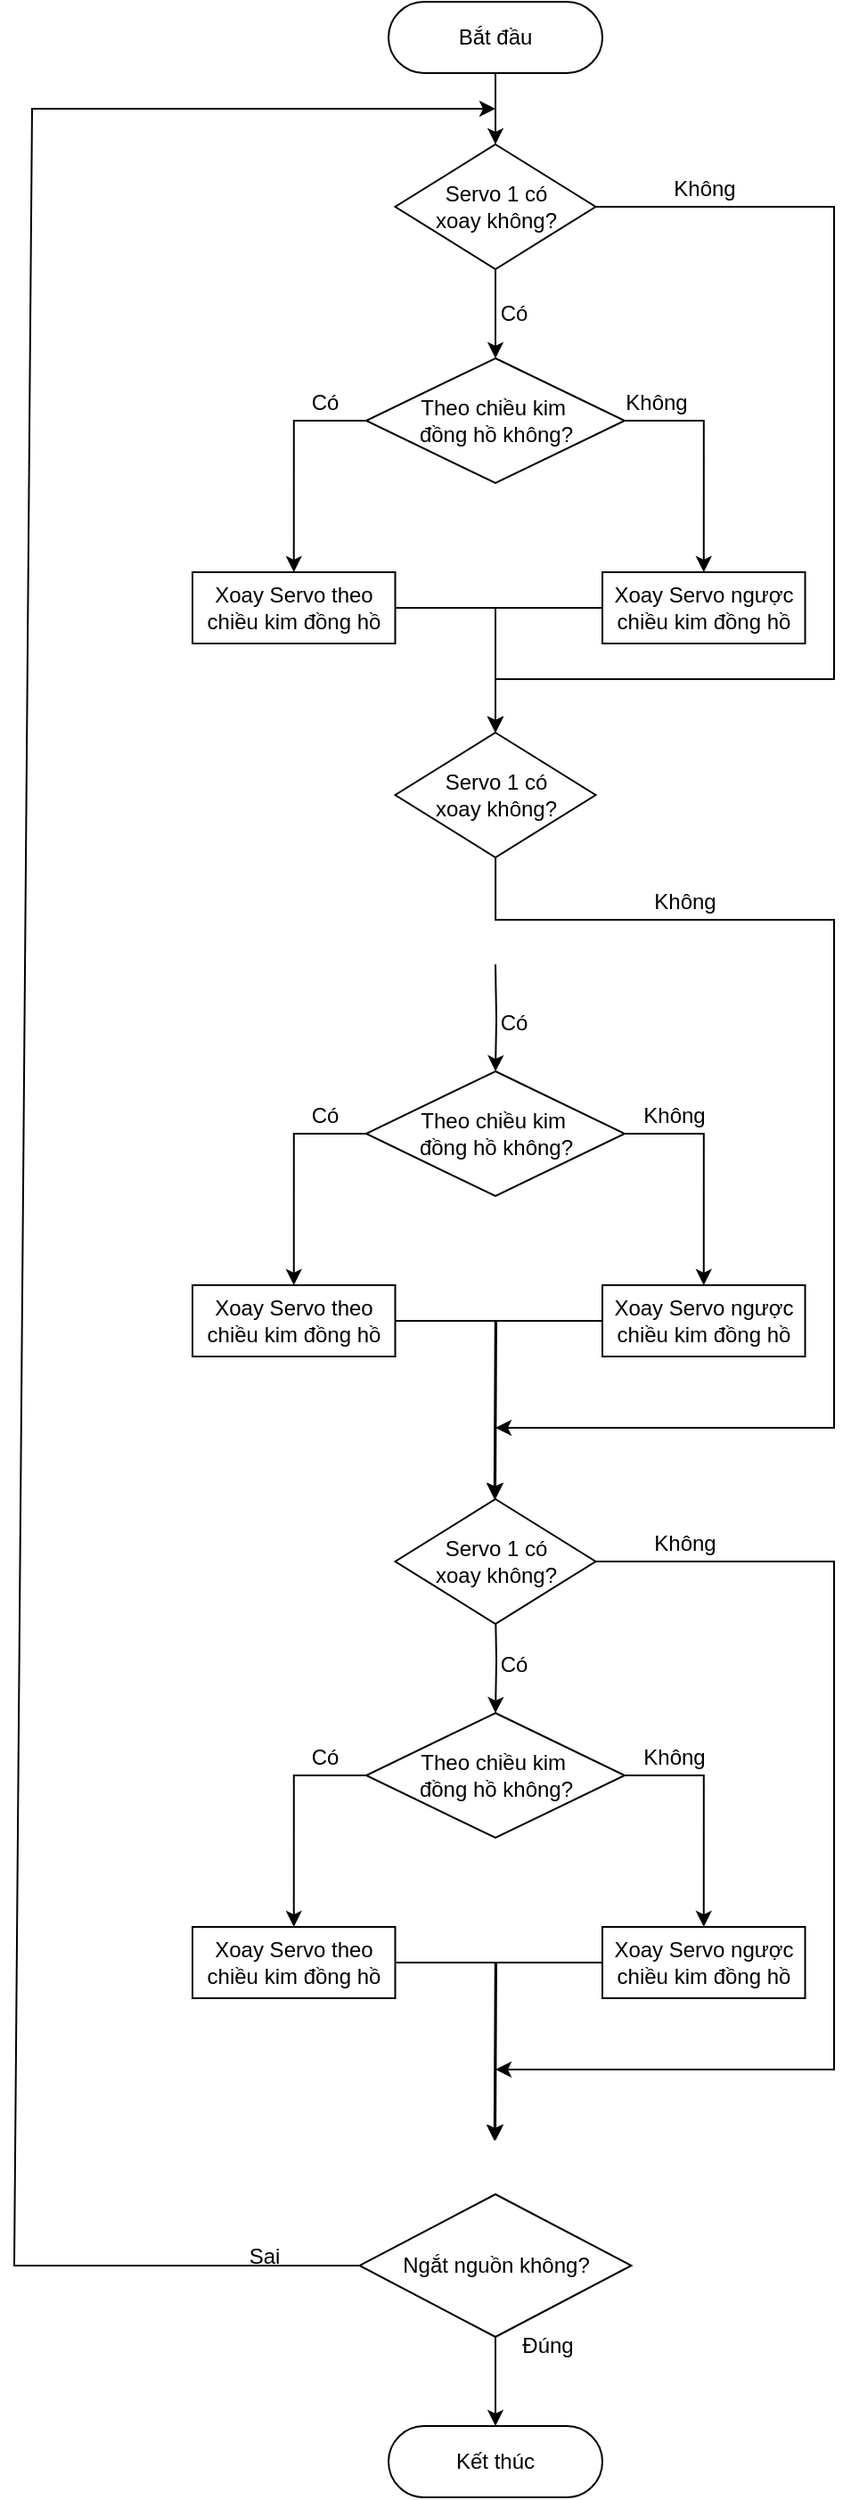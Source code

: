 <mxfile version="24.7.4">
  <diagram name="Page-1" id="16m1Tkc_4PqnQjn7PURB">
    <mxGraphModel dx="926" dy="1600" grid="1" gridSize="10" guides="1" tooltips="1" connect="1" arrows="1" fold="1" page="1" pageScale="1" pageWidth="827" pageHeight="1169" math="0" shadow="0">
      <root>
        <mxCell id="0" />
        <mxCell id="1" parent="0" />
        <mxCell id="2b9hVAnZYSUjPu87Jhxw-5" style="edgeStyle=orthogonalEdgeStyle;rounded=0;orthogonalLoop=1;jettySize=auto;html=1;entryX=0.5;entryY=0;entryDx=0;entryDy=0;" edge="1" parent="1" source="oF-FngDy0VFJLW9azzC3-1" target="2b9hVAnZYSUjPu87Jhxw-10">
          <mxGeometry relative="1" as="geometry">
            <mxPoint x="410" y="130" as="targetPoint" />
          </mxGeometry>
        </mxCell>
        <mxCell id="oF-FngDy0VFJLW9azzC3-1" value="Bắt đầu" style="rounded=1;whiteSpace=wrap;html=1;fontSize=12;glass=0;strokeWidth=1;shadow=0;arcSize=50;" parent="1" vertex="1">
          <mxGeometry x="350" y="-20" width="120" height="40" as="geometry" />
        </mxCell>
        <mxCell id="oF-FngDy0VFJLW9azzC3-3" value="Kết thúc" style="rounded=1;whiteSpace=wrap;html=1;fontSize=12;glass=0;strokeWidth=1;shadow=0;arcSize=50;" parent="1" vertex="1">
          <mxGeometry x="350" y="1340" width="120" height="40" as="geometry" />
        </mxCell>
        <mxCell id="oF-FngDy0VFJLW9azzC3-30" value="Ngắt nguồn không?" style="rhombus;whiteSpace=wrap;html=1;" parent="1" vertex="1">
          <mxGeometry x="333.75" y="1210" width="152.5" height="80" as="geometry" />
        </mxCell>
        <mxCell id="oF-FngDy0VFJLW9azzC3-31" value="" style="endArrow=classic;html=1;rounded=0;exitX=0.5;exitY=1;exitDx=0;exitDy=0;entryX=0.5;entryY=0;entryDx=0;entryDy=0;" parent="1" source="oF-FngDy0VFJLW9azzC3-30" target="oF-FngDy0VFJLW9azzC3-3" edge="1">
          <mxGeometry width="50" height="50" relative="1" as="geometry">
            <mxPoint x="480" y="850" as="sourcePoint" />
            <mxPoint x="410" y="868" as="targetPoint" />
          </mxGeometry>
        </mxCell>
        <mxCell id="oF-FngDy0VFJLW9azzC3-32" value="Đúng" style="text;html=1;align=center;verticalAlign=middle;resizable=0;points=[];autosize=1;strokeColor=none;fillColor=none;" parent="1" vertex="1">
          <mxGeometry x="414" y="1280" width="50" height="30" as="geometry" />
        </mxCell>
        <mxCell id="oF-FngDy0VFJLW9azzC3-33" value="" style="endArrow=classic;html=1;rounded=0;exitX=0;exitY=0.5;exitDx=0;exitDy=0;" parent="1" source="oF-FngDy0VFJLW9azzC3-30" edge="1">
          <mxGeometry width="50" height="50" relative="1" as="geometry">
            <mxPoint x="333.75" y="730" as="sourcePoint" />
            <mxPoint x="410" y="40" as="targetPoint" />
            <Array as="points">
              <mxPoint x="140" y="1250" />
              <mxPoint x="150" y="40" />
            </Array>
          </mxGeometry>
        </mxCell>
        <mxCell id="oF-FngDy0VFJLW9azzC3-34" value="Sai" style="text;html=1;align=center;verticalAlign=middle;resizable=0;points=[];autosize=1;strokeColor=none;fillColor=none;" parent="1" vertex="1">
          <mxGeometry x="260" y="1230" width="40" height="30" as="geometry" />
        </mxCell>
        <mxCell id="2b9hVAnZYSUjPu87Jhxw-8" style="edgeStyle=orthogonalEdgeStyle;rounded=0;orthogonalLoop=1;jettySize=auto;html=1;entryX=0.5;entryY=0;entryDx=0;entryDy=0;exitX=0.5;exitY=1;exitDx=0;exitDy=0;" edge="1" parent="1" source="2b9hVAnZYSUjPu87Jhxw-10" target="2b9hVAnZYSUjPu87Jhxw-11">
          <mxGeometry relative="1" as="geometry">
            <mxPoint x="410" y="240" as="targetPoint" />
            <mxPoint x="410" y="160" as="sourcePoint" />
          </mxGeometry>
        </mxCell>
        <mxCell id="2b9hVAnZYSUjPu87Jhxw-18" style="edgeStyle=orthogonalEdgeStyle;rounded=0;orthogonalLoop=1;jettySize=auto;html=1;exitX=1;exitY=0.5;exitDx=0;exitDy=0;entryX=0.5;entryY=0;entryDx=0;entryDy=0;" edge="1" parent="1" source="2b9hVAnZYSUjPu87Jhxw-10" target="2b9hVAnZYSUjPu87Jhxw-26">
          <mxGeometry relative="1" as="geometry">
            <mxPoint x="410" y="420" as="targetPoint" />
            <Array as="points">
              <mxPoint x="600" y="95" />
              <mxPoint x="600" y="360" />
              <mxPoint x="410" y="360" />
            </Array>
          </mxGeometry>
        </mxCell>
        <mxCell id="2b9hVAnZYSUjPu87Jhxw-10" value="&lt;div&gt;&lt;span style=&quot;background-color: initial;&quot;&gt;Servo 1 có&lt;/span&gt;&lt;/div&gt;&lt;div&gt;&lt;span style=&quot;background-color: initial;&quot;&gt;xoay không?&lt;/span&gt;&lt;br&gt;&lt;/div&gt;" style="rhombus;whiteSpace=wrap;html=1;" vertex="1" parent="1">
          <mxGeometry x="353.75" y="60" width="112.5" height="70" as="geometry" />
        </mxCell>
        <mxCell id="2b9hVAnZYSUjPu87Jhxw-13" style="edgeStyle=orthogonalEdgeStyle;rounded=0;orthogonalLoop=1;jettySize=auto;html=1;entryX=0.5;entryY=0;entryDx=0;entryDy=0;exitX=0;exitY=0.5;exitDx=0;exitDy=0;" edge="1" parent="1" source="2b9hVAnZYSUjPu87Jhxw-11" target="2b9hVAnZYSUjPu87Jhxw-15">
          <mxGeometry relative="1" as="geometry">
            <mxPoint x="410" y="340" as="targetPoint" />
          </mxGeometry>
        </mxCell>
        <mxCell id="2b9hVAnZYSUjPu87Jhxw-16" style="edgeStyle=orthogonalEdgeStyle;rounded=0;orthogonalLoop=1;jettySize=auto;html=1;entryX=0.5;entryY=0;entryDx=0;entryDy=0;exitX=1;exitY=0.5;exitDx=0;exitDy=0;" edge="1" parent="1" source="2b9hVAnZYSUjPu87Jhxw-11" target="2b9hVAnZYSUjPu87Jhxw-21">
          <mxGeometry relative="1" as="geometry">
            <mxPoint x="570" y="255" as="targetPoint" />
            <Array as="points">
              <mxPoint x="527" y="215" />
            </Array>
          </mxGeometry>
        </mxCell>
        <mxCell id="2b9hVAnZYSUjPu87Jhxw-11" value="&lt;div&gt;&lt;span style=&quot;background-color: initial;&quot;&gt;Theo chiều kim&amp;nbsp;&lt;/span&gt;&lt;br&gt;&lt;/div&gt;&lt;div&gt;đồng hồ không?&lt;/div&gt;" style="rhombus;whiteSpace=wrap;html=1;align=center;" vertex="1" parent="1">
          <mxGeometry x="337.5" y="180" width="145" height="70" as="geometry" />
        </mxCell>
        <mxCell id="2b9hVAnZYSUjPu87Jhxw-12" value="Có" style="text;html=1;align=center;verticalAlign=middle;resizable=0;points=[];autosize=1;strokeColor=none;fillColor=none;" vertex="1" parent="1">
          <mxGeometry x="400" y="140" width="40" height="30" as="geometry" />
        </mxCell>
        <mxCell id="2b9hVAnZYSUjPu87Jhxw-14" value="Có" style="text;html=1;align=center;verticalAlign=middle;resizable=0;points=[];autosize=1;strokeColor=none;fillColor=none;" vertex="1" parent="1">
          <mxGeometry x="293.75" y="190" width="40" height="30" as="geometry" />
        </mxCell>
        <mxCell id="2b9hVAnZYSUjPu87Jhxw-20" style="edgeStyle=orthogonalEdgeStyle;rounded=0;orthogonalLoop=1;jettySize=auto;html=1;entryX=0.5;entryY=0;entryDx=0;entryDy=0;" edge="1" parent="1" source="2b9hVAnZYSUjPu87Jhxw-15" target="2b9hVAnZYSUjPu87Jhxw-26">
          <mxGeometry relative="1" as="geometry">
            <mxPoint x="409.375" y="460" as="targetPoint" />
            <Array as="points">
              <mxPoint x="410" y="320" />
            </Array>
          </mxGeometry>
        </mxCell>
        <mxCell id="2b9hVAnZYSUjPu87Jhxw-15" value="Xoay Servo theo chiều kim đồng hồ" style="whiteSpace=wrap;html=1;" vertex="1" parent="1">
          <mxGeometry x="240" y="300" width="113.75" height="40" as="geometry" />
        </mxCell>
        <mxCell id="2b9hVAnZYSUjPu87Jhxw-17" value="Không" style="text;html=1;align=center;verticalAlign=middle;resizable=0;points=[];autosize=1;strokeColor=none;fillColor=none;" vertex="1" parent="1">
          <mxGeometry x="470" y="190" width="60" height="30" as="geometry" />
        </mxCell>
        <mxCell id="2b9hVAnZYSUjPu87Jhxw-19" value="Không" style="text;html=1;align=center;verticalAlign=middle;resizable=0;points=[];autosize=1;strokeColor=none;fillColor=none;" vertex="1" parent="1">
          <mxGeometry x="496.88" y="70" width="60" height="30" as="geometry" />
        </mxCell>
        <mxCell id="2b9hVAnZYSUjPu87Jhxw-22" style="edgeStyle=orthogonalEdgeStyle;rounded=0;orthogonalLoop=1;jettySize=auto;html=1;entryX=0.5;entryY=0;entryDx=0;entryDy=0;" edge="1" parent="1" source="2b9hVAnZYSUjPu87Jhxw-21" target="2b9hVAnZYSUjPu87Jhxw-26">
          <mxGeometry relative="1" as="geometry">
            <mxPoint x="410" y="460" as="targetPoint" />
          </mxGeometry>
        </mxCell>
        <mxCell id="2b9hVAnZYSUjPu87Jhxw-21" value="Xoay Servo ngược chiều kim đồng hồ" style="whiteSpace=wrap;html=1;" vertex="1" parent="1">
          <mxGeometry x="470.01" y="300" width="113.75" height="40" as="geometry" />
        </mxCell>
        <mxCell id="2b9hVAnZYSUjPu87Jhxw-24" style="edgeStyle=orthogonalEdgeStyle;rounded=0;orthogonalLoop=1;jettySize=auto;html=1;entryX=0.5;entryY=0;entryDx=0;entryDy=0;" edge="1" parent="1" target="2b9hVAnZYSUjPu87Jhxw-29">
          <mxGeometry relative="1" as="geometry">
            <mxPoint x="410" y="600" as="targetPoint" />
            <mxPoint x="410" y="520" as="sourcePoint" />
          </mxGeometry>
        </mxCell>
        <mxCell id="2b9hVAnZYSUjPu87Jhxw-25" style="edgeStyle=orthogonalEdgeStyle;rounded=0;orthogonalLoop=1;jettySize=auto;html=1;" edge="1" parent="1" source="2b9hVAnZYSUjPu87Jhxw-26">
          <mxGeometry relative="1" as="geometry">
            <mxPoint x="410" y="780" as="targetPoint" />
            <Array as="points">
              <mxPoint x="600" y="495" />
              <mxPoint x="600" y="780" />
            </Array>
          </mxGeometry>
        </mxCell>
        <mxCell id="2b9hVAnZYSUjPu87Jhxw-26" value="&lt;div&gt;&lt;span style=&quot;background-color: initial;&quot;&gt;Servo 1 có&lt;/span&gt;&lt;/div&gt;&lt;div&gt;&lt;span style=&quot;background-color: initial;&quot;&gt;xoay không?&lt;/span&gt;&lt;br&gt;&lt;/div&gt;" style="rhombus;whiteSpace=wrap;html=1;" vertex="1" parent="1">
          <mxGeometry x="353.75" y="390" width="112.5" height="70" as="geometry" />
        </mxCell>
        <mxCell id="2b9hVAnZYSUjPu87Jhxw-27" style="edgeStyle=orthogonalEdgeStyle;rounded=0;orthogonalLoop=1;jettySize=auto;html=1;entryX=0.5;entryY=0;entryDx=0;entryDy=0;exitX=0;exitY=0.5;exitDx=0;exitDy=0;" edge="1" parent="1" source="2b9hVAnZYSUjPu87Jhxw-29" target="2b9hVAnZYSUjPu87Jhxw-33">
          <mxGeometry relative="1" as="geometry">
            <mxPoint x="410" y="700" as="targetPoint" />
          </mxGeometry>
        </mxCell>
        <mxCell id="2b9hVAnZYSUjPu87Jhxw-28" style="edgeStyle=orthogonalEdgeStyle;rounded=0;orthogonalLoop=1;jettySize=auto;html=1;entryX=0.5;entryY=0;entryDx=0;entryDy=0;" edge="1" parent="1" source="2b9hVAnZYSUjPu87Jhxw-29" target="2b9hVAnZYSUjPu87Jhxw-37">
          <mxGeometry relative="1" as="geometry">
            <mxPoint x="570" y="615" as="targetPoint" />
            <Array as="points">
              <mxPoint x="527" y="615" />
            </Array>
          </mxGeometry>
        </mxCell>
        <mxCell id="2b9hVAnZYSUjPu87Jhxw-29" value="&lt;div&gt;&lt;span style=&quot;background-color: initial;&quot;&gt;Theo chiều kim&amp;nbsp;&lt;/span&gt;&lt;br&gt;&lt;/div&gt;&lt;div&gt;đồng hồ không?&lt;/div&gt;" style="rhombus;whiteSpace=wrap;html=1;align=center;" vertex="1" parent="1">
          <mxGeometry x="337.5" y="580" width="145" height="70" as="geometry" />
        </mxCell>
        <mxCell id="2b9hVAnZYSUjPu87Jhxw-30" value="Có" style="text;html=1;align=center;verticalAlign=middle;resizable=0;points=[];autosize=1;strokeColor=none;fillColor=none;" vertex="1" parent="1">
          <mxGeometry x="400" y="538" width="40" height="30" as="geometry" />
        </mxCell>
        <mxCell id="2b9hVAnZYSUjPu87Jhxw-31" value="Có" style="text;html=1;align=center;verticalAlign=middle;resizable=0;points=[];autosize=1;strokeColor=none;fillColor=none;" vertex="1" parent="1">
          <mxGeometry x="293.75" y="590" width="40" height="30" as="geometry" />
        </mxCell>
        <mxCell id="2b9hVAnZYSUjPu87Jhxw-32" style="edgeStyle=orthogonalEdgeStyle;rounded=0;orthogonalLoop=1;jettySize=auto;html=1;" edge="1" parent="1" source="2b9hVAnZYSUjPu87Jhxw-33">
          <mxGeometry relative="1" as="geometry">
            <mxPoint x="409.375" y="820" as="targetPoint" />
          </mxGeometry>
        </mxCell>
        <mxCell id="2b9hVAnZYSUjPu87Jhxw-33" value="Xoay Servo theo chiều kim đồng hồ" style="whiteSpace=wrap;html=1;" vertex="1" parent="1">
          <mxGeometry x="240" y="700" width="113.75" height="40" as="geometry" />
        </mxCell>
        <mxCell id="2b9hVAnZYSUjPu87Jhxw-34" value="Không" style="text;html=1;align=center;verticalAlign=middle;resizable=0;points=[];autosize=1;strokeColor=none;fillColor=none;" vertex="1" parent="1">
          <mxGeometry x="480" y="590" width="60" height="30" as="geometry" />
        </mxCell>
        <mxCell id="2b9hVAnZYSUjPu87Jhxw-35" value="Không" style="text;html=1;align=center;verticalAlign=middle;resizable=0;points=[];autosize=1;strokeColor=none;fillColor=none;" vertex="1" parent="1">
          <mxGeometry x="486.25" y="470" width="60" height="30" as="geometry" />
        </mxCell>
        <mxCell id="2b9hVAnZYSUjPu87Jhxw-36" style="edgeStyle=orthogonalEdgeStyle;rounded=0;orthogonalLoop=1;jettySize=auto;html=1;" edge="1" parent="1" source="2b9hVAnZYSUjPu87Jhxw-37">
          <mxGeometry relative="1" as="geometry">
            <mxPoint x="410" y="820" as="targetPoint" />
          </mxGeometry>
        </mxCell>
        <mxCell id="2b9hVAnZYSUjPu87Jhxw-37" value="Xoay Servo ngược chiều kim đồng hồ" style="whiteSpace=wrap;html=1;" vertex="1" parent="1">
          <mxGeometry x="470" y="700" width="113.75" height="40" as="geometry" />
        </mxCell>
        <mxCell id="2b9hVAnZYSUjPu87Jhxw-38" style="edgeStyle=orthogonalEdgeStyle;rounded=0;orthogonalLoop=1;jettySize=auto;html=1;entryX=0.5;entryY=0;entryDx=0;entryDy=0;" edge="1" parent="1" target="2b9hVAnZYSUjPu87Jhxw-43">
          <mxGeometry relative="1" as="geometry">
            <mxPoint x="410" y="960" as="targetPoint" />
            <mxPoint x="410" y="880" as="sourcePoint" />
          </mxGeometry>
        </mxCell>
        <mxCell id="2b9hVAnZYSUjPu87Jhxw-39" style="edgeStyle=orthogonalEdgeStyle;rounded=0;orthogonalLoop=1;jettySize=auto;html=1;" edge="1" parent="1" source="2b9hVAnZYSUjPu87Jhxw-40">
          <mxGeometry relative="1" as="geometry">
            <mxPoint x="410" y="1140" as="targetPoint" />
            <Array as="points">
              <mxPoint x="600" y="855" />
              <mxPoint x="600" y="1140" />
            </Array>
          </mxGeometry>
        </mxCell>
        <mxCell id="2b9hVAnZYSUjPu87Jhxw-40" value="&lt;div&gt;&lt;span style=&quot;background-color: initial;&quot;&gt;Servo 1 có&lt;/span&gt;&lt;/div&gt;&lt;div&gt;&lt;span style=&quot;background-color: initial;&quot;&gt;xoay không?&lt;/span&gt;&lt;br&gt;&lt;/div&gt;" style="rhombus;whiteSpace=wrap;html=1;" vertex="1" parent="1">
          <mxGeometry x="353.75" y="820" width="112.5" height="70" as="geometry" />
        </mxCell>
        <mxCell id="2b9hVAnZYSUjPu87Jhxw-41" style="edgeStyle=orthogonalEdgeStyle;rounded=0;orthogonalLoop=1;jettySize=auto;html=1;entryX=0.5;entryY=0;entryDx=0;entryDy=0;exitX=0;exitY=0.5;exitDx=0;exitDy=0;" edge="1" parent="1" source="2b9hVAnZYSUjPu87Jhxw-43" target="2b9hVAnZYSUjPu87Jhxw-47">
          <mxGeometry relative="1" as="geometry">
            <mxPoint x="410" y="1060" as="targetPoint" />
          </mxGeometry>
        </mxCell>
        <mxCell id="2b9hVAnZYSUjPu87Jhxw-42" style="edgeStyle=orthogonalEdgeStyle;rounded=0;orthogonalLoop=1;jettySize=auto;html=1;entryX=0.5;entryY=0;entryDx=0;entryDy=0;" edge="1" parent="1" source="2b9hVAnZYSUjPu87Jhxw-43" target="2b9hVAnZYSUjPu87Jhxw-51">
          <mxGeometry relative="1" as="geometry">
            <mxPoint x="570" y="975" as="targetPoint" />
            <Array as="points">
              <mxPoint x="527" y="975" />
            </Array>
          </mxGeometry>
        </mxCell>
        <mxCell id="2b9hVAnZYSUjPu87Jhxw-43" value="&lt;div&gt;&lt;span style=&quot;background-color: initial;&quot;&gt;Theo chiều kim&amp;nbsp;&lt;/span&gt;&lt;br&gt;&lt;/div&gt;&lt;div&gt;đồng hồ không?&lt;/div&gt;" style="rhombus;whiteSpace=wrap;html=1;align=center;" vertex="1" parent="1">
          <mxGeometry x="337.5" y="940" width="145" height="70" as="geometry" />
        </mxCell>
        <mxCell id="2b9hVAnZYSUjPu87Jhxw-44" value="Có" style="text;html=1;align=center;verticalAlign=middle;resizable=0;points=[];autosize=1;strokeColor=none;fillColor=none;" vertex="1" parent="1">
          <mxGeometry x="400" y="898" width="40" height="30" as="geometry" />
        </mxCell>
        <mxCell id="2b9hVAnZYSUjPu87Jhxw-45" value="Có" style="text;html=1;align=center;verticalAlign=middle;resizable=0;points=[];autosize=1;strokeColor=none;fillColor=none;" vertex="1" parent="1">
          <mxGeometry x="293.75" y="950" width="40" height="30" as="geometry" />
        </mxCell>
        <mxCell id="2b9hVAnZYSUjPu87Jhxw-46" style="edgeStyle=orthogonalEdgeStyle;rounded=0;orthogonalLoop=1;jettySize=auto;html=1;" edge="1" parent="1" source="2b9hVAnZYSUjPu87Jhxw-47">
          <mxGeometry relative="1" as="geometry">
            <mxPoint x="409.375" y="1180" as="targetPoint" />
          </mxGeometry>
        </mxCell>
        <mxCell id="2b9hVAnZYSUjPu87Jhxw-47" value="Xoay Servo theo chiều kim đồng hồ" style="whiteSpace=wrap;html=1;" vertex="1" parent="1">
          <mxGeometry x="240" y="1060" width="113.75" height="40" as="geometry" />
        </mxCell>
        <mxCell id="2b9hVAnZYSUjPu87Jhxw-48" value="Không" style="text;html=1;align=center;verticalAlign=middle;resizable=0;points=[];autosize=1;strokeColor=none;fillColor=none;" vertex="1" parent="1">
          <mxGeometry x="480" y="950" width="60" height="30" as="geometry" />
        </mxCell>
        <mxCell id="2b9hVAnZYSUjPu87Jhxw-49" value="Không" style="text;html=1;align=center;verticalAlign=middle;resizable=0;points=[];autosize=1;strokeColor=none;fillColor=none;" vertex="1" parent="1">
          <mxGeometry x="486.25" y="830" width="60" height="30" as="geometry" />
        </mxCell>
        <mxCell id="2b9hVAnZYSUjPu87Jhxw-50" style="edgeStyle=orthogonalEdgeStyle;rounded=0;orthogonalLoop=1;jettySize=auto;html=1;" edge="1" parent="1" source="2b9hVAnZYSUjPu87Jhxw-51">
          <mxGeometry relative="1" as="geometry">
            <mxPoint x="410" y="1180" as="targetPoint" />
          </mxGeometry>
        </mxCell>
        <mxCell id="2b9hVAnZYSUjPu87Jhxw-51" value="Xoay Servo ngược chiều kim đồng hồ" style="whiteSpace=wrap;html=1;" vertex="1" parent="1">
          <mxGeometry x="470" y="1060" width="113.75" height="40" as="geometry" />
        </mxCell>
      </root>
    </mxGraphModel>
  </diagram>
</mxfile>
